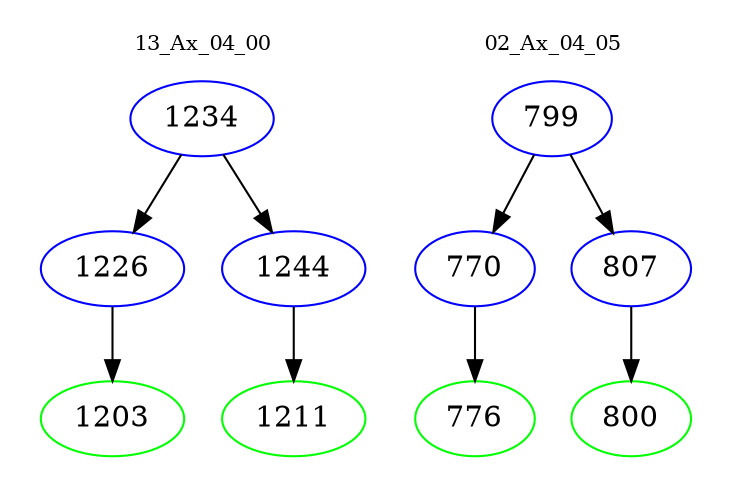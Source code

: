 digraph{
subgraph cluster_0 {
color = white
label = "13_Ax_04_00";
fontsize=10;
T0_1234 [label="1234", color="blue"]
T0_1234 -> T0_1226 [color="black"]
T0_1226 [label="1226", color="blue"]
T0_1226 -> T0_1203 [color="black"]
T0_1203 [label="1203", color="green"]
T0_1234 -> T0_1244 [color="black"]
T0_1244 [label="1244", color="blue"]
T0_1244 -> T0_1211 [color="black"]
T0_1211 [label="1211", color="green"]
}
subgraph cluster_1 {
color = white
label = "02_Ax_04_05";
fontsize=10;
T1_799 [label="799", color="blue"]
T1_799 -> T1_770 [color="black"]
T1_770 [label="770", color="blue"]
T1_770 -> T1_776 [color="black"]
T1_776 [label="776", color="green"]
T1_799 -> T1_807 [color="black"]
T1_807 [label="807", color="blue"]
T1_807 -> T1_800 [color="black"]
T1_800 [label="800", color="green"]
}
}
